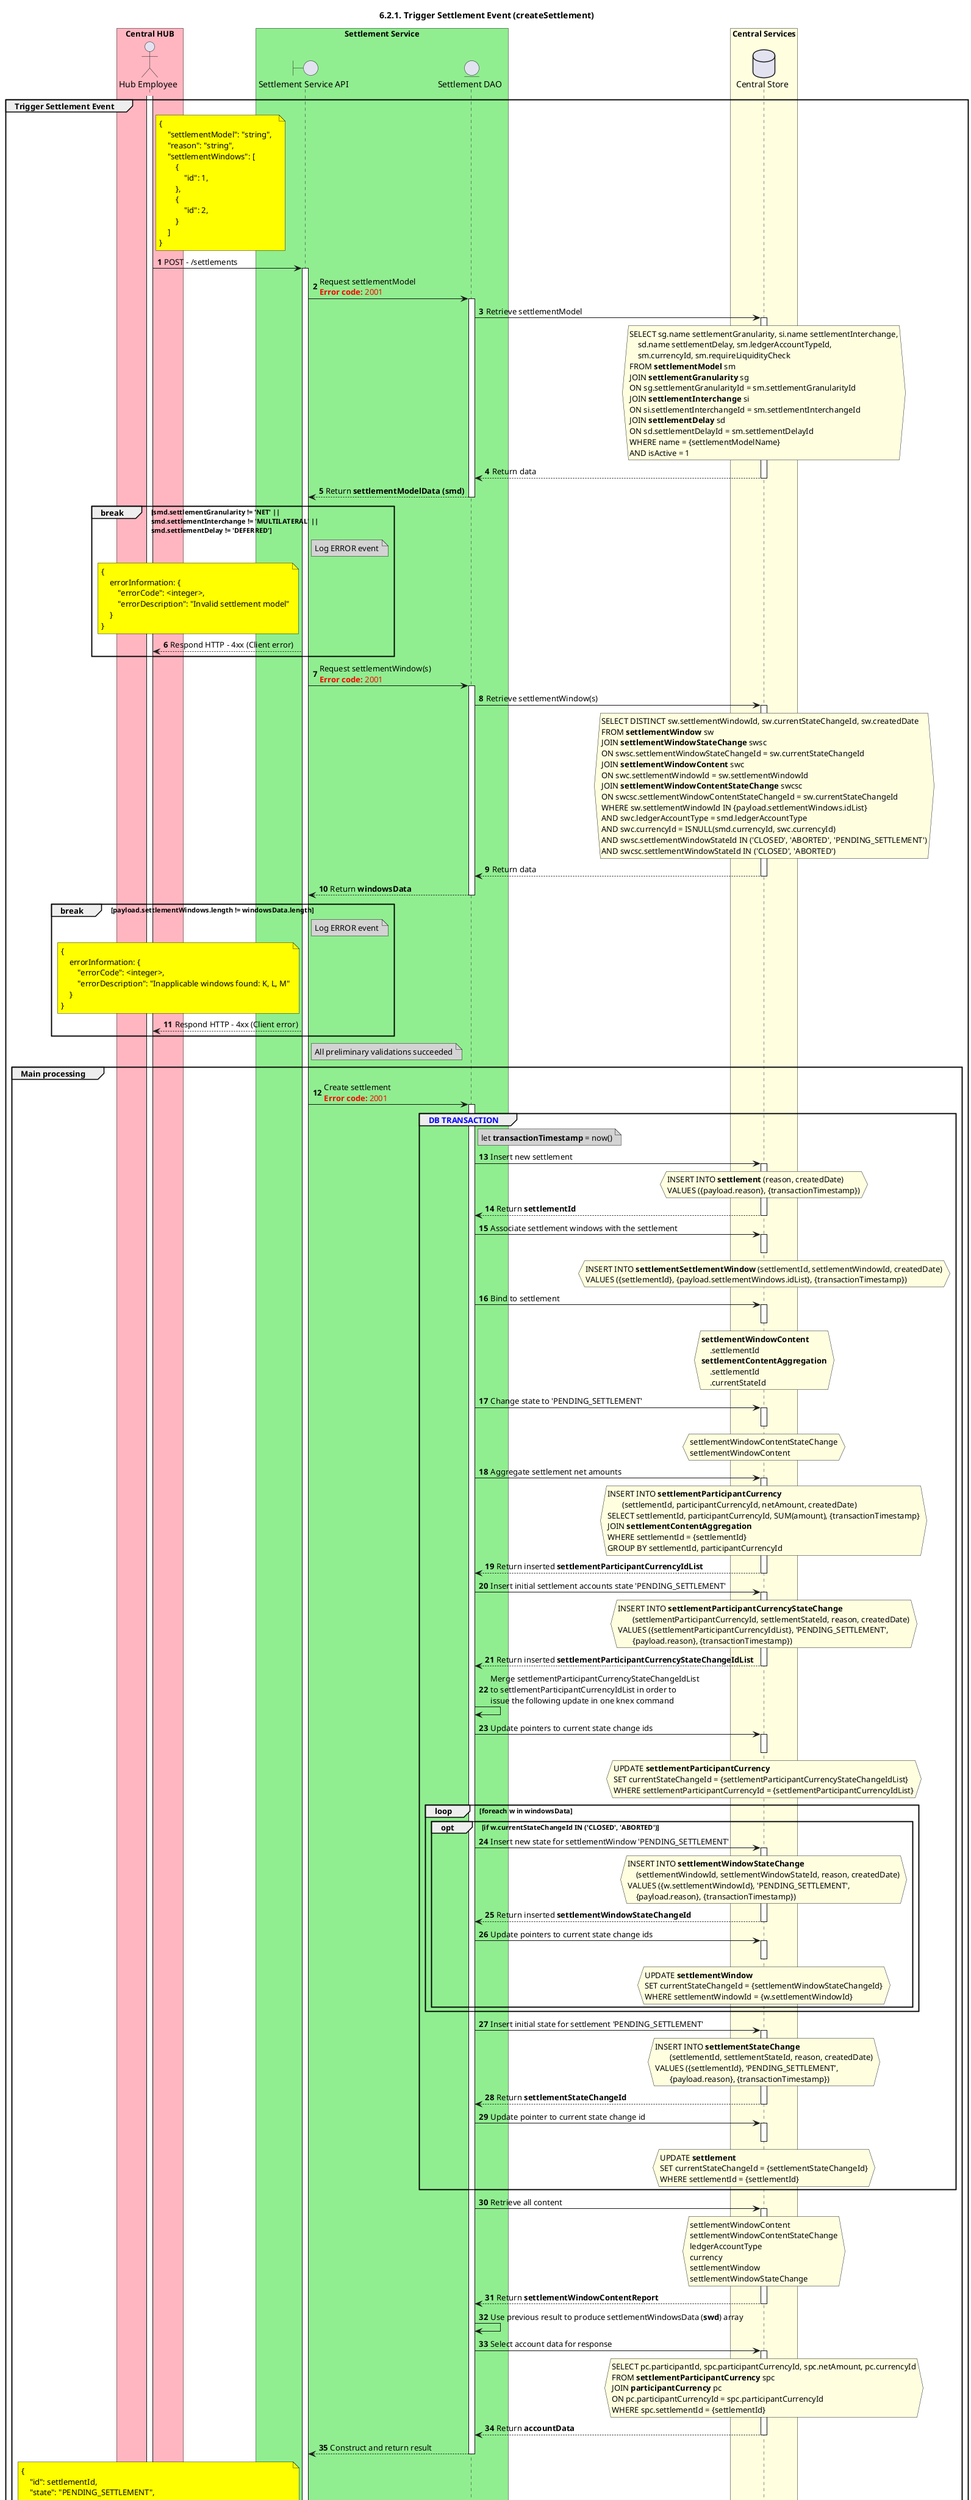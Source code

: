 /'*****
 License
 --------------
 Copyright © 2017 Bill & Melinda Gates Foundation
 The Mojaloop files are made available by the Bill & Melinda Gates Foundation under the Apache License, Version 2.0 (the "License") and you may not use these files except in compliance with the License. You may obtain a copy of the License at
 http://www.apache.org/licenses/LICENSE-2.0
 Unless required by applicable law or agreed to in writing, the Mojaloop files are distributed on an "AS IS" BASIS, WITHOUT WARRANTIES OR CONDITIONS OF ANY KIND, either express or implied. See the License for the specific language governing permissions and limitations under the License.
 Contributors
 --------------
 This is the official list of the Mojaloop project contributors for this file.
 Names of the original copyright holders (individuals or organizations)
 should be listed with a '*' in the first column. People who have
 contributed from an organization can be listed under the organization
 that actually holds the copyright for their contributions (see the
 Gates Foundation organization for an example). Those individuals should have
 their names indented and be marked with a '-'. Email address can be added
 optionally within square brackets <email>.
 * Gates Foundation
 - Name Surname <name.surname@gatesfoundation.com>

 * ModusBox
 - Georgi Georgiev <georgi.georgiev@modusbox.com>
 --------------
 ******'/

@startuml
' declate title
title 6.2.1. Trigger Settlement Event (createSettlement)
autonumber

' declare actors
actor "Hub Employee" as OPERATOR
boundary "Settlement Service API" as SSAPI
entity "Settlement DAO" as SETTLE_DAO
database "Central Store" as DB

box "Central HUB" #lightpink
    participant OPERATOR
end box

box "Settlement Service" #lightgreen
    participant SSAPI
    participant SETTLE_DAO
end box

box "Central Services" #lightyellow
    participant DB
end box

' start flow
group Trigger Settlement Event
activate OPERATOR
    note right of OPERATOR #yellow
        {
            "settlementModel": "string",  
            "reason": "string",
            "settlementWindows": [
                {
                    "id": 1,
                },
                {
                    "id": 2,
                }
            ]
        }
    end note
    OPERATOR -> SSAPI: POST - /settlements
    activate SSAPI

    SSAPI-> SETTLE_DAO: Request settlementModel\n<color #FF0000><b>Error code:</b> 2001</color>
    activate SETTLE_DAO
    SETTLE_DAO -> DB: Retrieve settlementModel
    activate DB
    hnote over DB #lightyellow
        SELECT sg.name settlementGranularity, si.name settlementInterchange,
            sd.name settlementDelay, sm.ledgerAccountTypeId,
            sm.currencyId, sm.requireLiquidityCheck
        FROM **settlementModel** sm
        JOIN **settlementGranularity** sg
        ON sg.settlementGranularityId = sm.settlementGranularityId
        JOIN **settlementInterchange** si
        ON si.settlementInterchangeId = sm.settlementInterchangeId
        JOIN **settlementDelay** sd
        ON sd.settlementDelayId = sm.settlementDelayId
        WHERE name = {settlementModelName}
        AND isActive = 1
    end hnote
    SETTLE_DAO <-- DB: Return data
    deactivate DB
    SSAPI <-- SETTLE_DAO: Return **settlementModelData (smd)**
    deactivate SETTLE_DAO

    break smd.settlementGranularity != 'NET' ||\nsmd.settlementInterchange != 'MULTILATERAL' ||\nsmd.settlementDelay != 'DEFERRED'
        note right of SSAPI #lightgray
            Log ERROR event
        end note
        note left of SSAPI #yellow
            {
                errorInformation: {
                    "errorCode": <integer>,
                    "errorDescription": "Invalid settlement model"
                }
            }
        end note
        OPERATOR <-- SSAPI: Respond HTTP - 4xx (Client error)
    end
    
    SSAPI-> SETTLE_DAO: Request settlementWindow(s)\n<color #FF0000><b>Error code:</b> 2001</color>
    activate SETTLE_DAO
    SETTLE_DAO -> DB: Retrieve settlementWindow(s)
    activate DB
    hnote over DB #lightyellow
        SELECT DISTINCT sw.settlementWindowId, sw.currentStateChangeId, sw.createdDate
        FROM **settlementWindow** sw
        JOIN **settlementWindowStateChange** swsc
        ON swsc.settlementWindowStateChangeId = sw.currentStateChangeId
        JOIN **settlementWindowContent** swc
        ON swc.settlementWindowId = sw.settlementWindowId
        JOIN **settlementWindowContentStateChange** swcsc
        ON swcsc.settlementWindowContentStateChangeId = sw.currentStateChangeId
        WHERE sw.settlementWindowId IN {payload.settlementWindows.idList}
        AND swc.ledgerAccountType = smd.ledgerAccountType
        AND swc.currencyId = ISNULL(smd.currencyId, swc.currencyId)
        AND swsc.settlementWindowStateId IN ('CLOSED', 'ABORTED', 'PENDING_SETTLEMENT')
        AND swcsc.settlementWindowStateId IN ('CLOSED', 'ABORTED')
    end hnote
    SETTLE_DAO <-- DB: Return data
    deactivate DB
    SSAPI <-- SETTLE_DAO: Return **windowsData**
    deactivate SETTLE_DAO

    break payload.settlementWindows.length != windowsData.length
        note right of SSAPI #lightgray
            Log ERROR event
        end note
        note left of SSAPI #yellow
            {
                errorInformation: {
                    "errorCode": <integer>,
                    "errorDescription": "Inapplicable windows found: K, L, M"
                }
            }
        end note
        OPERATOR <-- SSAPI: Respond HTTP - 4xx (Client error)
    end

    note right of SSAPI #lightgray
        All preliminary validations succeeded
    end note

    group Main processing
        SSAPI ->SETTLE_DAO: Create settlement\n<color #FF0000><b>Error code:</b> 2001</color>
        activate SETTLE_DAO
        group <color #blue>DB TRANSACTION</color>
            note right of SETTLE_DAO #lightgray
                let **transactionTimestamp** = now()
            end note

            SETTLE_DAO -> DB: Insert new settlement
            activate DB
            hnote over DB #lightyellow
                INSERT INTO **settlement** (reason, createdDate)
                VALUES ({payload.reason}, {transactionTimestamp})
            end hnote
            SETTLE_DAO <-- DB: Return **settlementId**
            deactivate DB

            SETTLE_DAO -> DB: Associate settlement windows with the settlement
            activate DB
            hnote over DB #lightyellow
                INSERT INTO **settlementSettlementWindow** (settlementId, settlementWindowId, createdDate)
                VALUES ({settlementId}, {payload.settlementWindows.idList}, {transactionTimestamp})
            end hnote
            deactivate DB

            SETTLE_DAO -> DB: Bind to settlement
            activate DB
            hnote over DB #lightyellow
                **settlementWindowContent**
                    .settlementId
                **settlementContentAggregation**
                    .settlementId
                    .currentStateId
            end hnote
            deactivate DB

            SETTLE_DAO -> DB: Change state to 'PENDING_SETTLEMENT'
            activate DB
            hnote over DB #lightyellow
                settlementWindowContentStateChange
                settlementWindowContent
            end hnote
            deactivate DB

            SETTLE_DAO -> DB: Aggregate settlement net amounts
            activate DB
            hnote over DB #lightyellow
                INSERT INTO **settlementParticipantCurrency**
                       (settlementId, participantCurrencyId, netAmount, createdDate)
                SELECT settlementId, participantCurrencyId, SUM(amount), {transactionTimestamp}
                JOIN **settlementContentAggregation**
                WHERE settlementId = {settlementId}
                GROUP BY settlementId, participantCurrencyId
            end hnote
            SETTLE_DAO <-- DB: Return inserted **settlementParticipantCurrencyIdList**
            deactivate DB

            SETTLE_DAO -> DB: Insert initial settlement accounts state 'PENDING_SETTLEMENT'
            activate DB
            hnote over DB #lightyellow
                INSERT INTO **settlementParticipantCurrencyStateChange**
                       (settlementParticipantCurrencyId, settlementStateId, reason, createdDate)
                VALUES ({settlementParticipantCurrencyIdList}, 'PENDING_SETTLEMENT',
                       {payload.reason}, {transactionTimestamp})
            end hnote
            SETTLE_DAO <-- DB: Return inserted **settlementParticipantCurrencyStateChangeIdList**
            deactivate DB
            SETTLE_DAO -> SETTLE_DAO: Merge settlementParticipantCurrencyStateChangeIdList\nto settlementParticipantCurrencyIdList in order to\nissue the following update in one knex command

            SETTLE_DAO -> DB: Update pointers to current state change ids
            activate DB
            hnote over DB #lightyellow
                UPDATE **settlementParticipantCurrency**
                SET currentStateChangeId = {settlementParticipantCurrencyStateChangeIdList}
                WHERE settlementParticipantCurrencyId = {settlementParticipantCurrencyIdList}
            end hnote
            deactivate DB

            loop foreach w in windowsData
                opt if w.currentStateChangeId IN ('CLOSED', 'ABORTED')
                    SETTLE_DAO -> DB: Insert new state for settlementWindow 'PENDING_SETTLEMENT'
                    activate DB
                    hnote over DB #lightyellow
                        INSERT INTO **settlementWindowStateChange**
                            (settlementWindowId, settlementWindowStateId, reason, createdDate)
                        VALUES ({w.settlementWindowId}, 'PENDING_SETTLEMENT',
                            {payload.reason}, {transactionTimestamp})
                    end hnote
                    SETTLE_DAO <-- DB: Return inserted **settlementWindowStateChangeId**
                    deactivate DB

                    SETTLE_DAO -> DB: Update pointers to current state change ids
                    activate DB
                    hnote over DB #lightyellow
                        UPDATE **settlementWindow**
                        SET currentStateChangeId = {settlementWindowStateChangeId}
                        WHERE settlementWindowId = {w.settlementWindowId}
                    end hnote
                    deactivate DB
                end
            end

            SETTLE_DAO -> DB: Insert initial state for settlement 'PENDING_SETTLEMENT'
            activate DB
            hnote over DB #lightyellow
                INSERT INTO **settlementStateChange**
                       (settlementId, settlementStateId, reason, createdDate)
                VALUES ({settlementId}, ‘PENDING_SETTLEMENT’,
                       {payload.reason}, {transactionTimestamp})
            end hnote
            SETTLE_DAO <-- DB: Return **settlementStateChangeId**
            deactivate DB

            SETTLE_DAO -> DB: Update pointer to current state change id
            activate DB
            hnote over DB #lightyellow
                UPDATE **settlement**
                SET currentStateChangeId = {settlementStateChangeId}
                WHERE settlementId = {settlementId}
            end hnote
            deactivate DB
        end

        SETTLE_DAO -> DB: Retrieve all content
        activate DB
        hnote over DB #lightyellow
            settlementWindowContent
            settlementWindowContentStateChange
            ledgerAccountType
            currency
            settlementWindow
            settlementWindowStateChange
        end hnote
        SETTLE_DAO <-- DB: Return **settlementWindowContentReport**
        deactivate DB

        SETTLE_DAO -> SETTLE_DAO: Use previous result to produce settlementWindowsData (**swd**) array

        SETTLE_DAO -> DB: Select account data for response
        activate DB
        hnote over DB #lightyellow
            SELECT pc.participantId, spc.participantCurrencyId, spc.netAmount, pc.currencyId
            FROM **settlementParticipantCurrency** spc
            JOIN **participantCurrency** pc
            ON pc.participantCurrencyId = spc.participantCurrencyId
            WHERE spc.settlementId = {settlementId}
        end hnote
        SETTLE_DAO <-- DB: Return **accountData**
        deactivate DB

        SSAPI <-- SETTLE_DAO: Construct and return result
        deactivate SETTLE_DAO
        note left of SSAPI #yellow
            {
                "id": settlementId,
                "state": "PENDING_SETTLEMENT",
                "settlementWindows": [
                    {
                        "id": swd[m].id,
                        "state": swd[m].state,
                        "reason": swd[m].reason,
                        "createdDate": swd[m].createdDate,
                        "changedDate": swd[m].changedDate,
                        "content": [
                            {
                                "id": swd[m].content[n].settlementWindowContentId,
                                "state": swd[m].content[n].settlementWindowStateId,
                                "ledgerAccountType": swd[m].content[n].ledgerAccountType,
                                "currencyId": swd[m].content[n].currencyId,
                                "createdDate": swd[m].content[n].createdDate,
                                "changedDate": swd[m].content[n].changedDate
                            }
                        ]
                    }
                ],
                "participants": [
                    {
                        "id": accountData.participantId,
                        "accounts": [
                            {
                                "id": accountData.participantCurrencyId,
                                "state": "PENDING_SETTLEMENT",
                                "reason": payload.reason,
                                "netSettlementAmount": {
                                    "amount": accountData.netAmount,
                                    "currency": accountData.currencyId
                                }
                            }
                        ]
                    }
                ]
            }
        end note
        OPERATOR <-- SSAPI: Respond HTTP - 201 (Created)
    end
    deactivate SSAPI
    deactivate OPERATOR
end
@enduml
